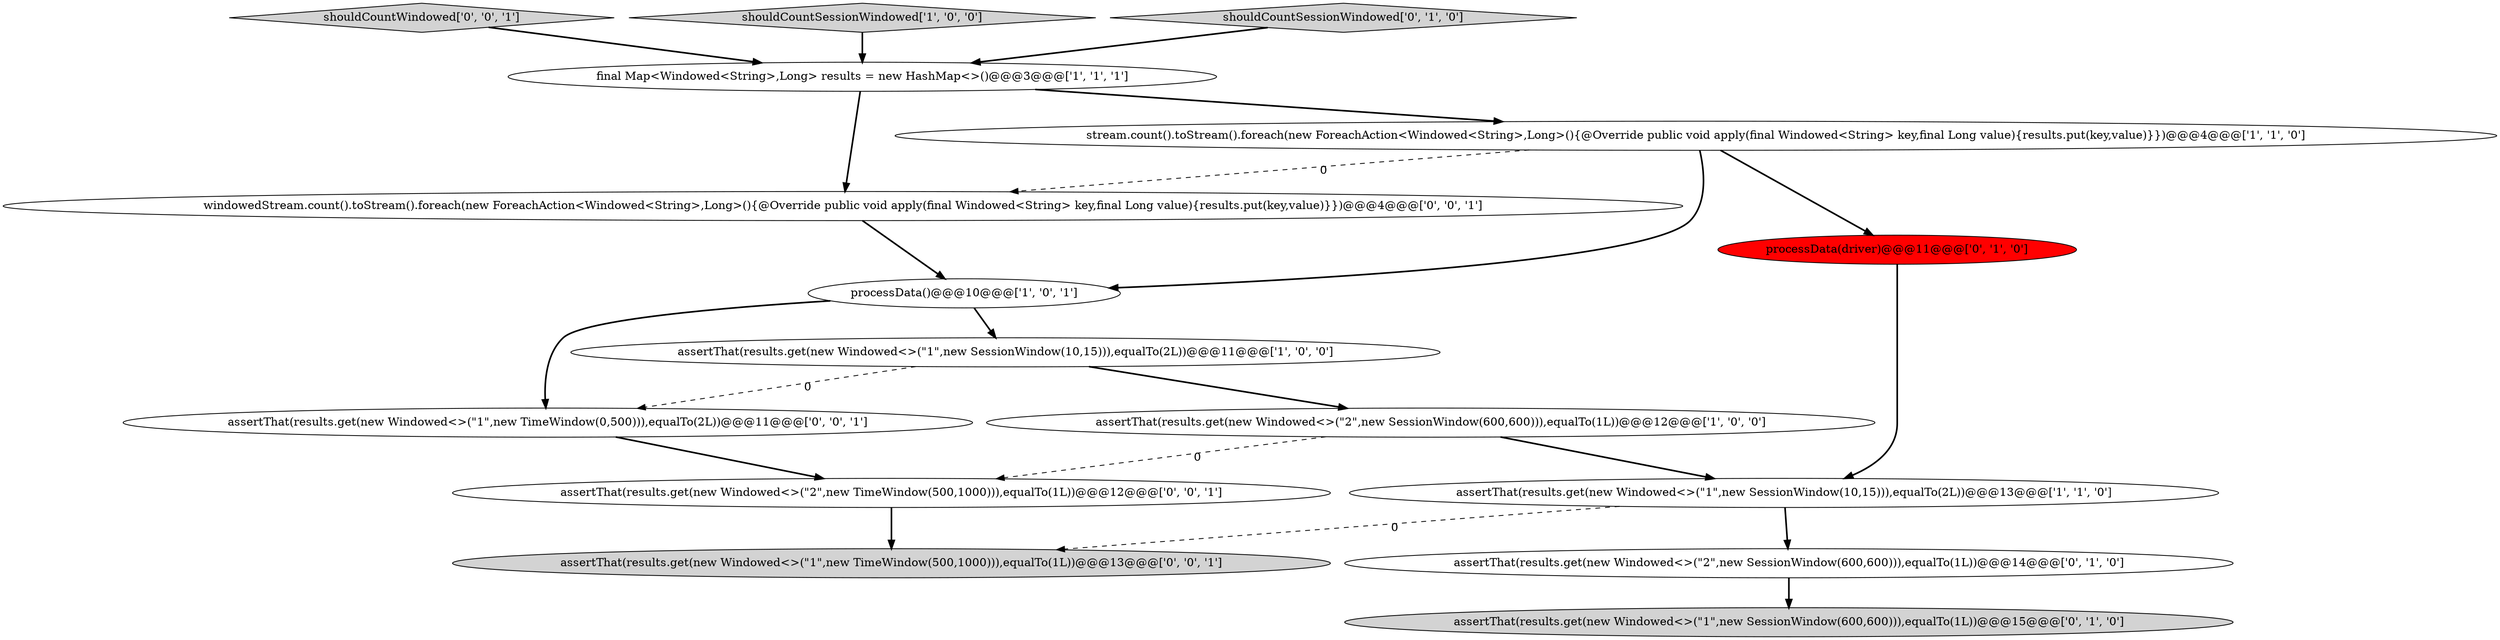 digraph {
2 [style = filled, label = "assertThat(results.get(new Windowed<>(\"1\",new SessionWindow(10,15))),equalTo(2L))@@@13@@@['1', '1', '0']", fillcolor = white, shape = ellipse image = "AAA0AAABBB1BBB"];
0 [style = filled, label = "processData()@@@10@@@['1', '0', '1']", fillcolor = white, shape = ellipse image = "AAA0AAABBB1BBB"];
13 [style = filled, label = "shouldCountWindowed['0', '0', '1']", fillcolor = lightgray, shape = diamond image = "AAA0AAABBB3BBB"];
4 [style = filled, label = "shouldCountSessionWindowed['1', '0', '0']", fillcolor = lightgray, shape = diamond image = "AAA0AAABBB1BBB"];
14 [style = filled, label = "windowedStream.count().toStream().foreach(new ForeachAction<Windowed<String>,Long>(){@Override public void apply(final Windowed<String> key,final Long value){results.put(key,value)}})@@@4@@@['0', '0', '1']", fillcolor = white, shape = ellipse image = "AAA0AAABBB3BBB"];
3 [style = filled, label = "final Map<Windowed<String>,Long> results = new HashMap<>()@@@3@@@['1', '1', '1']", fillcolor = white, shape = ellipse image = "AAA0AAABBB1BBB"];
12 [style = filled, label = "assertThat(results.get(new Windowed<>(\"1\",new TimeWindow(0,500))),equalTo(2L))@@@11@@@['0', '0', '1']", fillcolor = white, shape = ellipse image = "AAA0AAABBB3BBB"];
5 [style = filled, label = "stream.count().toStream().foreach(new ForeachAction<Windowed<String>,Long>(){@Override public void apply(final Windowed<String> key,final Long value){results.put(key,value)}})@@@4@@@['1', '1', '0']", fillcolor = white, shape = ellipse image = "AAA0AAABBB1BBB"];
8 [style = filled, label = "shouldCountSessionWindowed['0', '1', '0']", fillcolor = lightgray, shape = diamond image = "AAA0AAABBB2BBB"];
6 [style = filled, label = "assertThat(results.get(new Windowed<>(\"2\",new SessionWindow(600,600))),equalTo(1L))@@@12@@@['1', '0', '0']", fillcolor = white, shape = ellipse image = "AAA0AAABBB1BBB"];
9 [style = filled, label = "processData(driver)@@@11@@@['0', '1', '0']", fillcolor = red, shape = ellipse image = "AAA1AAABBB2BBB"];
10 [style = filled, label = "assertThat(results.get(new Windowed<>(\"1\",new SessionWindow(600,600))),equalTo(1L))@@@15@@@['0', '1', '0']", fillcolor = lightgray, shape = ellipse image = "AAA0AAABBB2BBB"];
7 [style = filled, label = "assertThat(results.get(new Windowed<>(\"2\",new SessionWindow(600,600))),equalTo(1L))@@@14@@@['0', '1', '0']", fillcolor = white, shape = ellipse image = "AAA0AAABBB2BBB"];
15 [style = filled, label = "assertThat(results.get(new Windowed<>(\"1\",new TimeWindow(500,1000))),equalTo(1L))@@@13@@@['0', '0', '1']", fillcolor = lightgray, shape = ellipse image = "AAA0AAABBB3BBB"];
1 [style = filled, label = "assertThat(results.get(new Windowed<>(\"1\",new SessionWindow(10,15))),equalTo(2L))@@@11@@@['1', '0', '0']", fillcolor = white, shape = ellipse image = "AAA0AAABBB1BBB"];
11 [style = filled, label = "assertThat(results.get(new Windowed<>(\"2\",new TimeWindow(500,1000))),equalTo(1L))@@@12@@@['0', '0', '1']", fillcolor = white, shape = ellipse image = "AAA0AAABBB3BBB"];
4->3 [style = bold, label=""];
5->14 [style = dashed, label="0"];
5->9 [style = bold, label=""];
9->2 [style = bold, label=""];
7->10 [style = bold, label=""];
0->12 [style = bold, label=""];
3->14 [style = bold, label=""];
6->11 [style = dashed, label="0"];
12->11 [style = bold, label=""];
8->3 [style = bold, label=""];
11->15 [style = bold, label=""];
2->15 [style = dashed, label="0"];
6->2 [style = bold, label=""];
1->12 [style = dashed, label="0"];
3->5 [style = bold, label=""];
1->6 [style = bold, label=""];
14->0 [style = bold, label=""];
5->0 [style = bold, label=""];
13->3 [style = bold, label=""];
0->1 [style = bold, label=""];
2->7 [style = bold, label=""];
}
